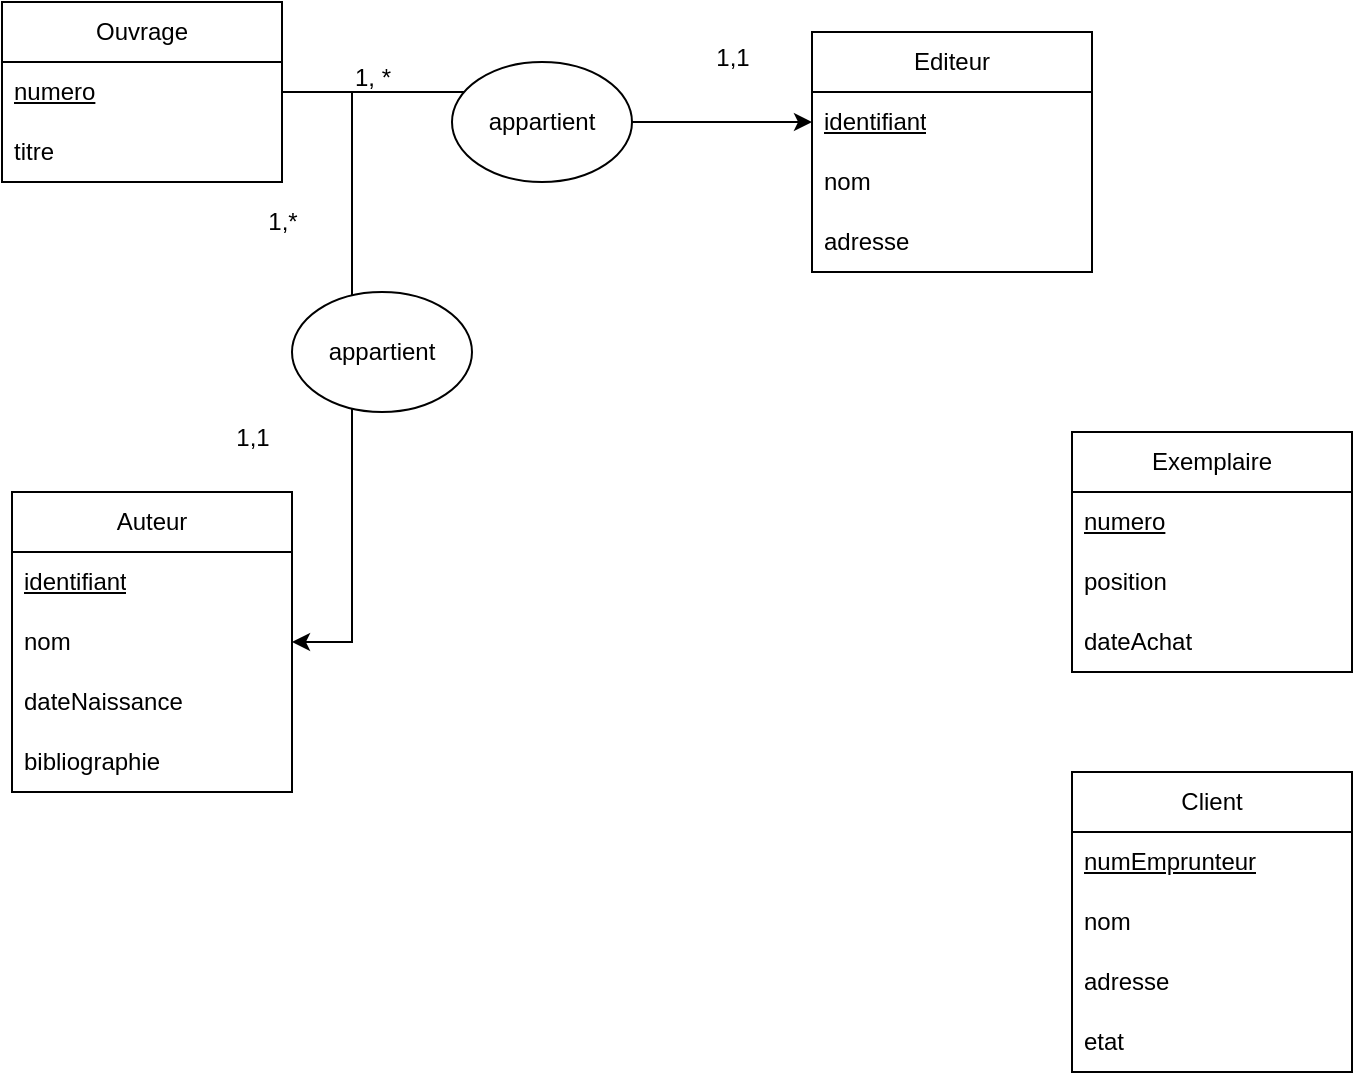 <mxfile version="22.1.0" type="github">
  <diagram name="Page-1" id="KRZaHY0wFicRCg3MevV7">
    <mxGraphModel dx="933" dy="719" grid="1" gridSize="10" guides="1" tooltips="1" connect="1" arrows="1" fold="1" page="1" pageScale="1" pageWidth="850" pageHeight="1100" math="0" shadow="0">
      <root>
        <mxCell id="0" />
        <mxCell id="1" parent="0" />
        <mxCell id="EOSWRqihUJDlsscbtGzi-1" style="edgeStyle=entityRelationEdgeStyle;rounded=0;orthogonalLoop=1;jettySize=auto;html=1;" edge="1" parent="1" source="AyFjoa11Rbz8m4QVBUPV-1" target="AyFjoa11Rbz8m4QVBUPV-5">
          <mxGeometry relative="1" as="geometry">
            <Array as="points">
              <mxPoint x="220" y="230" />
              <mxPoint x="150" y="230" />
            </Array>
          </mxGeometry>
        </mxCell>
        <mxCell id="AyFjoa11Rbz8m4QVBUPV-1" value="Ouvrage" style="swimlane;fontStyle=0;childLayout=stackLayout;horizontal=1;startSize=30;horizontalStack=0;resizeParent=1;resizeParentMax=0;resizeLast=0;collapsible=1;marginBottom=0;whiteSpace=wrap;html=1;" parent="1" vertex="1">
          <mxGeometry x="75" y="35" width="140" height="90" as="geometry" />
        </mxCell>
        <mxCell id="AyFjoa11Rbz8m4QVBUPV-2" value="&lt;u&gt;numero&lt;/u&gt;" style="text;strokeColor=none;fillColor=none;align=left;verticalAlign=middle;spacingLeft=4;spacingRight=4;overflow=hidden;points=[[0,0.5],[1,0.5]];portConstraint=eastwest;rotatable=0;whiteSpace=wrap;html=1;" parent="AyFjoa11Rbz8m4QVBUPV-1" vertex="1">
          <mxGeometry y="30" width="140" height="30" as="geometry" />
        </mxCell>
        <mxCell id="AyFjoa11Rbz8m4QVBUPV-12" value="titre" style="text;strokeColor=none;fillColor=none;align=left;verticalAlign=middle;spacingLeft=4;spacingRight=4;overflow=hidden;points=[[0,0.5],[1,0.5]];portConstraint=eastwest;rotatable=0;whiteSpace=wrap;html=1;" parent="AyFjoa11Rbz8m4QVBUPV-1" vertex="1">
          <mxGeometry y="60" width="140" height="30" as="geometry" />
        </mxCell>
        <mxCell id="AyFjoa11Rbz8m4QVBUPV-5" value="Auteur" style="swimlane;fontStyle=0;childLayout=stackLayout;horizontal=1;startSize=30;horizontalStack=0;resizeParent=1;resizeParentMax=0;resizeLast=0;collapsible=1;marginBottom=0;whiteSpace=wrap;html=1;" parent="1" vertex="1">
          <mxGeometry x="80" y="280" width="140" height="150" as="geometry" />
        </mxCell>
        <mxCell id="AyFjoa11Rbz8m4QVBUPV-6" value="&lt;u&gt;identifiant&lt;/u&gt;" style="text;strokeColor=none;fillColor=none;align=left;verticalAlign=middle;spacingLeft=4;spacingRight=4;overflow=hidden;points=[[0,0.5],[1,0.5]];portConstraint=eastwest;rotatable=0;whiteSpace=wrap;html=1;" parent="AyFjoa11Rbz8m4QVBUPV-5" vertex="1">
          <mxGeometry y="30" width="140" height="30" as="geometry" />
        </mxCell>
        <mxCell id="AyFjoa11Rbz8m4QVBUPV-9" value="nom" style="text;strokeColor=none;fillColor=none;align=left;verticalAlign=middle;spacingLeft=4;spacingRight=4;overflow=hidden;points=[[0,0.5],[1,0.5]];portConstraint=eastwest;rotatable=0;whiteSpace=wrap;html=1;" parent="AyFjoa11Rbz8m4QVBUPV-5" vertex="1">
          <mxGeometry y="60" width="140" height="30" as="geometry" />
        </mxCell>
        <mxCell id="AyFjoa11Rbz8m4QVBUPV-10" value="dateNaissance" style="text;strokeColor=none;fillColor=none;align=left;verticalAlign=middle;spacingLeft=4;spacingRight=4;overflow=hidden;points=[[0,0.5],[1,0.5]];portConstraint=eastwest;rotatable=0;whiteSpace=wrap;html=1;" parent="AyFjoa11Rbz8m4QVBUPV-5" vertex="1">
          <mxGeometry y="90" width="140" height="30" as="geometry" />
        </mxCell>
        <mxCell id="AyFjoa11Rbz8m4QVBUPV-11" value="bibliographie" style="text;strokeColor=none;fillColor=none;align=left;verticalAlign=middle;spacingLeft=4;spacingRight=4;overflow=hidden;points=[[0,0.5],[1,0.5]];portConstraint=eastwest;rotatable=0;whiteSpace=wrap;html=1;" parent="AyFjoa11Rbz8m4QVBUPV-5" vertex="1">
          <mxGeometry y="120" width="140" height="30" as="geometry" />
        </mxCell>
        <mxCell id="AyFjoa11Rbz8m4QVBUPV-7" value="Editeur" style="swimlane;fontStyle=0;childLayout=stackLayout;horizontal=1;startSize=30;horizontalStack=0;resizeParent=1;resizeParentMax=0;resizeLast=0;collapsible=1;marginBottom=0;whiteSpace=wrap;html=1;" parent="1" vertex="1">
          <mxGeometry x="480" y="50" width="140" height="120" as="geometry" />
        </mxCell>
        <mxCell id="AyFjoa11Rbz8m4QVBUPV-8" value="&lt;u&gt;identifiant&lt;/u&gt;" style="text;strokeColor=none;fillColor=none;align=left;verticalAlign=middle;spacingLeft=4;spacingRight=4;overflow=hidden;points=[[0,0.5],[1,0.5]];portConstraint=eastwest;rotatable=0;whiteSpace=wrap;html=1;" parent="AyFjoa11Rbz8m4QVBUPV-7" vertex="1">
          <mxGeometry y="30" width="140" height="30" as="geometry" />
        </mxCell>
        <mxCell id="AyFjoa11Rbz8m4QVBUPV-13" value="nom" style="text;strokeColor=none;fillColor=none;align=left;verticalAlign=middle;spacingLeft=4;spacingRight=4;overflow=hidden;points=[[0,0.5],[1,0.5]];portConstraint=eastwest;rotatable=0;whiteSpace=wrap;html=1;" parent="AyFjoa11Rbz8m4QVBUPV-7" vertex="1">
          <mxGeometry y="60" width="140" height="30" as="geometry" />
        </mxCell>
        <mxCell id="AyFjoa11Rbz8m4QVBUPV-14" value="adresse" style="text;strokeColor=none;fillColor=none;align=left;verticalAlign=middle;spacingLeft=4;spacingRight=4;overflow=hidden;points=[[0,0.5],[1,0.5]];portConstraint=eastwest;rotatable=0;whiteSpace=wrap;html=1;" parent="AyFjoa11Rbz8m4QVBUPV-7" vertex="1">
          <mxGeometry y="90" width="140" height="30" as="geometry" />
        </mxCell>
        <mxCell id="AyFjoa11Rbz8m4QVBUPV-19" value="Exemplaire" style="swimlane;fontStyle=0;childLayout=stackLayout;horizontal=1;startSize=30;horizontalStack=0;resizeParent=1;resizeParentMax=0;resizeLast=0;collapsible=1;marginBottom=0;whiteSpace=wrap;html=1;" parent="1" vertex="1">
          <mxGeometry x="610" y="250" width="140" height="120" as="geometry" />
        </mxCell>
        <mxCell id="AyFjoa11Rbz8m4QVBUPV-20" value="&lt;u&gt;numero&lt;/u&gt;" style="text;strokeColor=none;fillColor=none;align=left;verticalAlign=middle;spacingLeft=4;spacingRight=4;overflow=hidden;points=[[0,0.5],[1,0.5]];portConstraint=eastwest;rotatable=0;whiteSpace=wrap;html=1;" parent="AyFjoa11Rbz8m4QVBUPV-19" vertex="1">
          <mxGeometry y="30" width="140" height="30" as="geometry" />
        </mxCell>
        <mxCell id="AyFjoa11Rbz8m4QVBUPV-21" value="position" style="text;strokeColor=none;fillColor=none;align=left;verticalAlign=middle;spacingLeft=4;spacingRight=4;overflow=hidden;points=[[0,0.5],[1,0.5]];portConstraint=eastwest;rotatable=0;whiteSpace=wrap;html=1;" parent="AyFjoa11Rbz8m4QVBUPV-19" vertex="1">
          <mxGeometry y="60" width="140" height="30" as="geometry" />
        </mxCell>
        <mxCell id="AyFjoa11Rbz8m4QVBUPV-22" value="dateAchat" style="text;strokeColor=none;fillColor=none;align=left;verticalAlign=middle;spacingLeft=4;spacingRight=4;overflow=hidden;points=[[0,0.5],[1,0.5]];portConstraint=eastwest;rotatable=0;whiteSpace=wrap;html=1;" parent="AyFjoa11Rbz8m4QVBUPV-19" vertex="1">
          <mxGeometry y="90" width="140" height="30" as="geometry" />
        </mxCell>
        <mxCell id="AyFjoa11Rbz8m4QVBUPV-23" value="Client" style="swimlane;fontStyle=0;childLayout=stackLayout;horizontal=1;startSize=30;horizontalStack=0;resizeParent=1;resizeParentMax=0;resizeLast=0;collapsible=1;marginBottom=0;whiteSpace=wrap;html=1;" parent="1" vertex="1">
          <mxGeometry x="610" y="420" width="140" height="150" as="geometry" />
        </mxCell>
        <mxCell id="AyFjoa11Rbz8m4QVBUPV-24" value="&lt;u&gt;numEmprunteur&lt;/u&gt;" style="text;strokeColor=none;fillColor=none;align=left;verticalAlign=middle;spacingLeft=4;spacingRight=4;overflow=hidden;points=[[0,0.5],[1,0.5]];portConstraint=eastwest;rotatable=0;whiteSpace=wrap;html=1;" parent="AyFjoa11Rbz8m4QVBUPV-23" vertex="1">
          <mxGeometry y="30" width="140" height="30" as="geometry" />
        </mxCell>
        <mxCell id="AyFjoa11Rbz8m4QVBUPV-25" value="nom" style="text;strokeColor=none;fillColor=none;align=left;verticalAlign=middle;spacingLeft=4;spacingRight=4;overflow=hidden;points=[[0,0.5],[1,0.5]];portConstraint=eastwest;rotatable=0;whiteSpace=wrap;html=1;" parent="AyFjoa11Rbz8m4QVBUPV-23" vertex="1">
          <mxGeometry y="60" width="140" height="30" as="geometry" />
        </mxCell>
        <mxCell id="AyFjoa11Rbz8m4QVBUPV-26" value="adresse" style="text;strokeColor=none;fillColor=none;align=left;verticalAlign=middle;spacingLeft=4;spacingRight=4;overflow=hidden;points=[[0,0.5],[1,0.5]];portConstraint=eastwest;rotatable=0;whiteSpace=wrap;html=1;" parent="AyFjoa11Rbz8m4QVBUPV-23" vertex="1">
          <mxGeometry y="90" width="140" height="30" as="geometry" />
        </mxCell>
        <mxCell id="AyFjoa11Rbz8m4QVBUPV-27" value="etat" style="text;strokeColor=none;fillColor=none;align=left;verticalAlign=middle;spacingLeft=4;spacingRight=4;overflow=hidden;points=[[0,0.5],[1,0.5]];portConstraint=eastwest;rotatable=0;whiteSpace=wrap;html=1;" parent="AyFjoa11Rbz8m4QVBUPV-23" vertex="1">
          <mxGeometry y="120" width="140" height="30" as="geometry" />
        </mxCell>
        <mxCell id="EOSWRqihUJDlsscbtGzi-2" value="appartient" style="ellipse;whiteSpace=wrap;html=1;" vertex="1" parent="1">
          <mxGeometry x="220" y="180" width="90" height="60" as="geometry" />
        </mxCell>
        <mxCell id="EOSWRqihUJDlsscbtGzi-3" style="edgeStyle=orthogonalEdgeStyle;rounded=0;orthogonalLoop=1;jettySize=auto;html=1;entryX=0;entryY=0.5;entryDx=0;entryDy=0;" edge="1" parent="1" source="AyFjoa11Rbz8m4QVBUPV-2" target="AyFjoa11Rbz8m4QVBUPV-8">
          <mxGeometry relative="1" as="geometry" />
        </mxCell>
        <mxCell id="EOSWRqihUJDlsscbtGzi-4" value="appartient" style="ellipse;whiteSpace=wrap;html=1;" vertex="1" parent="1">
          <mxGeometry x="300" y="65" width="90" height="60" as="geometry" />
        </mxCell>
        <mxCell id="EOSWRqihUJDlsscbtGzi-5" value="1,1" style="text;html=1;align=center;verticalAlign=middle;resizable=0;points=[];autosize=1;strokeColor=none;fillColor=none;" vertex="1" parent="1">
          <mxGeometry x="420" y="48" width="40" height="30" as="geometry" />
        </mxCell>
        <mxCell id="EOSWRqihUJDlsscbtGzi-6" value="1, *" style="text;html=1;align=center;verticalAlign=middle;resizable=0;points=[];autosize=1;strokeColor=none;fillColor=none;" vertex="1" parent="1">
          <mxGeometry x="240" y="58" width="40" height="30" as="geometry" />
        </mxCell>
        <mxCell id="EOSWRqihUJDlsscbtGzi-7" value="1,*" style="text;html=1;align=center;verticalAlign=middle;resizable=0;points=[];autosize=1;strokeColor=none;fillColor=none;" vertex="1" parent="1">
          <mxGeometry x="195" y="130" width="40" height="30" as="geometry" />
        </mxCell>
        <mxCell id="EOSWRqihUJDlsscbtGzi-8" value="1,1" style="text;html=1;align=center;verticalAlign=middle;resizable=0;points=[];autosize=1;strokeColor=none;fillColor=none;" vertex="1" parent="1">
          <mxGeometry x="180" y="238" width="40" height="30" as="geometry" />
        </mxCell>
      </root>
    </mxGraphModel>
  </diagram>
</mxfile>
